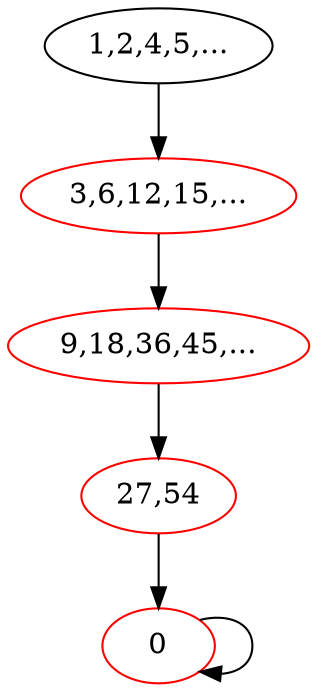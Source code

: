 digraph G {
0[label="0", color="red", bgcolor="red"];
1[label="1,2,4,5,...", color="black", bgcolor="lightgrey"];
2[label="3,6,12,15,...", color="red", bgcolor="red"];
3[label="9,18,36,45,...", color="red", bgcolor="red"];
4[label="27,54", color="red", bgcolor="red"];
0->0 ;
1->2 ;
2->3 ;
3->4 ;
4->0 ;
}
